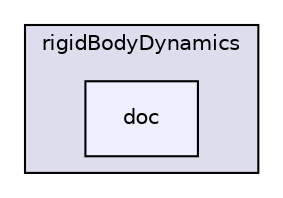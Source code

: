 digraph "src/rigidBodyDynamics/doc" {
  bgcolor=transparent;
  compound=true
  node [ fontsize="10", fontname="Helvetica"];
  edge [ labelfontsize="10", labelfontname="Helvetica"];
  subgraph clusterdir_910720b80d2212eaa7292c1abd76c375 {
    graph [ bgcolor="#ddddee", pencolor="black", label="rigidBodyDynamics" fontname="Helvetica", fontsize="10", URL="dir_910720b80d2212eaa7292c1abd76c375.html"]
  dir_ed6031fa3a7dc90e2e641f97a42d69ab [shape=box, label="doc", style="filled", fillcolor="#eeeeff", pencolor="black", URL="dir_ed6031fa3a7dc90e2e641f97a42d69ab.html"];
  }
}
